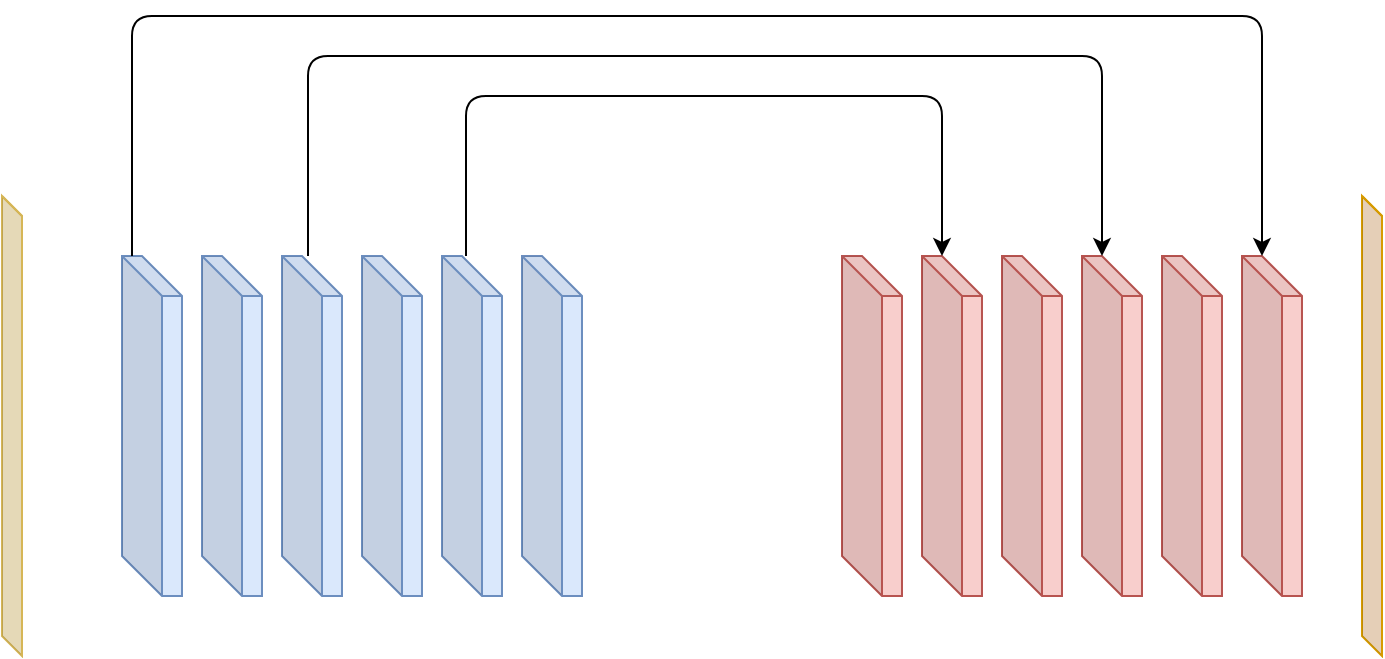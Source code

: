 <mxfile version="13.6.6" type="device"><diagram id="PgbmMh5mqjCvUm9glNPp" name="Page-1"><mxGraphModel dx="1422" dy="781" grid="1" gridSize="10" guides="1" tooltips="1" connect="1" arrows="1" fold="1" page="1" pageScale="1" pageWidth="850" pageHeight="1100" math="0" shadow="0"><root><mxCell id="0"/><mxCell id="1" parent="0"/><mxCell id="pOLY-4UbmWVAXYF6ZGIZ-1" value="" style="shape=cube;whiteSpace=wrap;html=1;boundedLbl=1;backgroundOutline=1;darkOpacity=0.05;darkOpacity2=0.1;fillColor=#dae8fc;strokeColor=#6c8ebf;" vertex="1" parent="1"><mxGeometry x="120" y="320" width="30" height="170" as="geometry"/></mxCell><mxCell id="pOLY-4UbmWVAXYF6ZGIZ-9" value="" style="shape=cube;whiteSpace=wrap;html=1;boundedLbl=1;backgroundOutline=1;darkOpacity=0.05;darkOpacity2=0.1;fillColor=#dae8fc;strokeColor=#6c8ebf;" vertex="1" parent="1"><mxGeometry x="160" y="320" width="30" height="170" as="geometry"/></mxCell><mxCell id="pOLY-4UbmWVAXYF6ZGIZ-10" value="" style="shape=cube;whiteSpace=wrap;html=1;boundedLbl=1;backgroundOutline=1;darkOpacity=0.05;darkOpacity2=0.1;fillColor=#dae8fc;strokeColor=#6c8ebf;" vertex="1" parent="1"><mxGeometry x="200" y="320" width="30" height="170" as="geometry"/></mxCell><mxCell id="pOLY-4UbmWVAXYF6ZGIZ-11" value="" style="shape=cube;whiteSpace=wrap;html=1;boundedLbl=1;backgroundOutline=1;darkOpacity=0.05;darkOpacity2=0.1;fillColor=#dae8fc;strokeColor=#6c8ebf;" vertex="1" parent="1"><mxGeometry x="240" y="320" width="30" height="170" as="geometry"/></mxCell><mxCell id="pOLY-4UbmWVAXYF6ZGIZ-12" value="" style="shape=cube;whiteSpace=wrap;html=1;boundedLbl=1;backgroundOutline=1;darkOpacity=0.05;darkOpacity2=0.1;fillColor=#dae8fc;strokeColor=#6c8ebf;" vertex="1" parent="1"><mxGeometry x="280" y="320" width="30" height="170" as="geometry"/></mxCell><mxCell id="pOLY-4UbmWVAXYF6ZGIZ-13" value="" style="shape=cube;whiteSpace=wrap;html=1;boundedLbl=1;backgroundOutline=1;darkOpacity=0.05;darkOpacity2=0.1;fillColor=#dae8fc;strokeColor=#6c8ebf;" vertex="1" parent="1"><mxGeometry x="320" y="320" width="30" height="170" as="geometry"/></mxCell><mxCell id="pOLY-4UbmWVAXYF6ZGIZ-14" value="" style="shape=cube;whiteSpace=wrap;html=1;boundedLbl=1;backgroundOutline=1;darkOpacity=0.05;darkOpacity2=0.1;fillColor=#f8cecc;strokeColor=#b85450;" vertex="1" parent="1"><mxGeometry x="480" y="320" width="30" height="170" as="geometry"/></mxCell><mxCell id="pOLY-4UbmWVAXYF6ZGIZ-15" value="" style="shape=cube;whiteSpace=wrap;html=1;boundedLbl=1;backgroundOutline=1;darkOpacity=0.05;darkOpacity2=0.1;fillColor=#f8cecc;strokeColor=#b85450;" vertex="1" parent="1"><mxGeometry x="520" y="320" width="30" height="170" as="geometry"/></mxCell><mxCell id="pOLY-4UbmWVAXYF6ZGIZ-16" value="" style="shape=cube;whiteSpace=wrap;html=1;boundedLbl=1;backgroundOutline=1;darkOpacity=0.05;darkOpacity2=0.1;fillColor=#f8cecc;strokeColor=#b85450;" vertex="1" parent="1"><mxGeometry x="560" y="320" width="30" height="170" as="geometry"/></mxCell><mxCell id="pOLY-4UbmWVAXYF6ZGIZ-17" value="" style="shape=cube;whiteSpace=wrap;html=1;boundedLbl=1;backgroundOutline=1;darkOpacity=0.05;darkOpacity2=0.1;fillColor=#f8cecc;strokeColor=#b85450;" vertex="1" parent="1"><mxGeometry x="600" y="320" width="30" height="170" as="geometry"/></mxCell><mxCell id="pOLY-4UbmWVAXYF6ZGIZ-18" value="" style="shape=cube;whiteSpace=wrap;html=1;boundedLbl=1;backgroundOutline=1;darkOpacity=0.05;darkOpacity2=0.1;fillColor=#f8cecc;strokeColor=#b85450;" vertex="1" parent="1"><mxGeometry x="640" y="320" width="30" height="170" as="geometry"/></mxCell><mxCell id="pOLY-4UbmWVAXYF6ZGIZ-19" value="" style="shape=cube;whiteSpace=wrap;html=1;boundedLbl=1;backgroundOutline=1;darkOpacity=0.05;darkOpacity2=0.1;fillColor=#f8cecc;strokeColor=#b85450;" vertex="1" parent="1"><mxGeometry x="680" y="320" width="30" height="170" as="geometry"/></mxCell><mxCell id="pOLY-4UbmWVAXYF6ZGIZ-27" value="" style="endArrow=classic;html=1;exitX=0;exitY=0;exitDx=5;exitDy=0;exitPerimeter=0;entryX=0;entryY=0;entryDx=10;entryDy=0;entryPerimeter=0;" edge="1" parent="1" source="pOLY-4UbmWVAXYF6ZGIZ-1" target="pOLY-4UbmWVAXYF6ZGIZ-19"><mxGeometry width="50" height="50" relative="1" as="geometry"><mxPoint x="400" y="420" as="sourcePoint"/><mxPoint x="450" y="370" as="targetPoint"/><Array as="points"><mxPoint x="125" y="200"/><mxPoint x="690" y="200"/></Array></mxGeometry></mxCell><mxCell id="pOLY-4UbmWVAXYF6ZGIZ-28" value="" style="endArrow=classic;html=1;entryX=0;entryY=0;entryDx=10;entryDy=0;entryPerimeter=0;" edge="1" parent="1" target="pOLY-4UbmWVAXYF6ZGIZ-17"><mxGeometry width="50" height="50" relative="1" as="geometry"><mxPoint x="213" y="320" as="sourcePoint"/><mxPoint x="615" y="330" as="targetPoint"/><Array as="points"><mxPoint x="213" y="220"/><mxPoint x="610" y="220"/></Array></mxGeometry></mxCell><mxCell id="pOLY-4UbmWVAXYF6ZGIZ-29" value="" style="endArrow=classic;html=1;entryX=0;entryY=0;entryDx=10;entryDy=0;entryPerimeter=0;" edge="1" parent="1" target="pOLY-4UbmWVAXYF6ZGIZ-15"><mxGeometry width="50" height="50" relative="1" as="geometry"><mxPoint x="292" y="320" as="sourcePoint"/><mxPoint x="698.75" y="330" as="targetPoint"/><Array as="points"><mxPoint x="292" y="240"/><mxPoint x="530" y="240"/></Array></mxGeometry></mxCell><mxCell id="pOLY-4UbmWVAXYF6ZGIZ-30" value="" style="shape=cube;whiteSpace=wrap;html=1;boundedLbl=1;backgroundOutline=1;darkOpacity=0.05;darkOpacity2=0.1;fillColor=#fff2cc;strokeColor=#d6b656;shadow=0;sketch=0;" vertex="1" parent="1"><mxGeometry x="60" y="290" width="10" height="230" as="geometry"/></mxCell><mxCell id="pOLY-4UbmWVAXYF6ZGIZ-31" value="" style="shape=cube;whiteSpace=wrap;html=1;boundedLbl=1;backgroundOutline=1;darkOpacity=0.05;darkOpacity2=0.1;fillColor=#ffe6cc;strokeColor=#d79b00;shadow=0;sketch=0;" vertex="1" parent="1"><mxGeometry x="740" y="290" width="10" height="230" as="geometry"/></mxCell></root></mxGraphModel></diagram></mxfile>